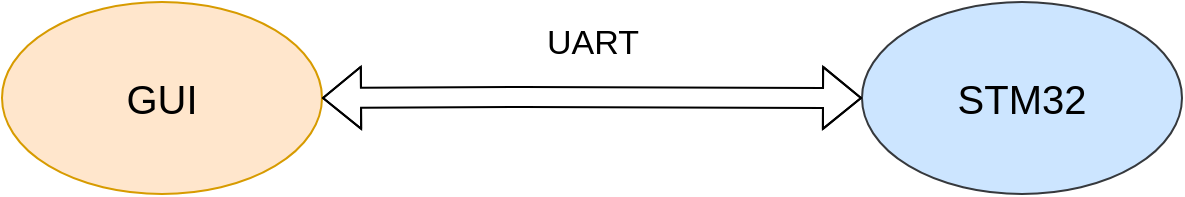 <mxfile version="23.0.2" type="device">
  <diagram name="Seite-1" id="O_4wCDEqzk9bSWWXkRYb">
    <mxGraphModel dx="1434" dy="754" grid="1" gridSize="10" guides="1" tooltips="1" connect="1" arrows="1" fold="1" page="1" pageScale="1" pageWidth="1169" pageHeight="827" background="none" math="0" shadow="0">
      <root>
        <mxCell id="0" />
        <mxCell id="1" parent="0" />
        <mxCell id="RtUKa8b20gI8V9hl9e8P-1" value="&lt;font style=&quot;font-size: 20px;&quot;&gt;GUI&lt;/font&gt;" style="ellipse;whiteSpace=wrap;html=1;fillColor=#ffe6cc;strokeColor=#d79b00;" vertex="1" parent="1">
          <mxGeometry x="270" y="334" width="160" height="96" as="geometry" />
        </mxCell>
        <mxCell id="RtUKa8b20gI8V9hl9e8P-2" value="&lt;font style=&quot;font-size: 20px;&quot;&gt;STM32&lt;/font&gt;" style="ellipse;whiteSpace=wrap;html=1;fillColor=#cce5ff;strokeColor=#36393d;" vertex="1" parent="1">
          <mxGeometry x="700" y="334" width="160" height="96" as="geometry" />
        </mxCell>
        <mxCell id="RtUKa8b20gI8V9hl9e8P-4" value="" style="shape=flexArrow;endArrow=classic;startArrow=classic;html=1;rounded=0;entryX=0;entryY=0.5;entryDx=0;entryDy=0;exitX=1;exitY=0.5;exitDx=0;exitDy=0;" edge="1" parent="1" source="RtUKa8b20gI8V9hl9e8P-1" target="RtUKa8b20gI8V9hl9e8P-2">
          <mxGeometry width="100" height="100" relative="1" as="geometry">
            <mxPoint x="470" y="382" as="sourcePoint" />
            <mxPoint x="630" y="381.5" as="targetPoint" />
            <Array as="points">
              <mxPoint x="530" y="381.5" />
            </Array>
          </mxGeometry>
        </mxCell>
        <mxCell id="RtUKa8b20gI8V9hl9e8P-6" value="&lt;font style=&quot;font-size: 17px;&quot;&gt;UART&lt;/font&gt;" style="text;html=1;align=center;verticalAlign=middle;resizable=0;points=[];autosize=1;strokeColor=none;fillColor=none;" vertex="1" parent="1">
          <mxGeometry x="530" y="340" width="70" height="30" as="geometry" />
        </mxCell>
      </root>
    </mxGraphModel>
  </diagram>
</mxfile>
